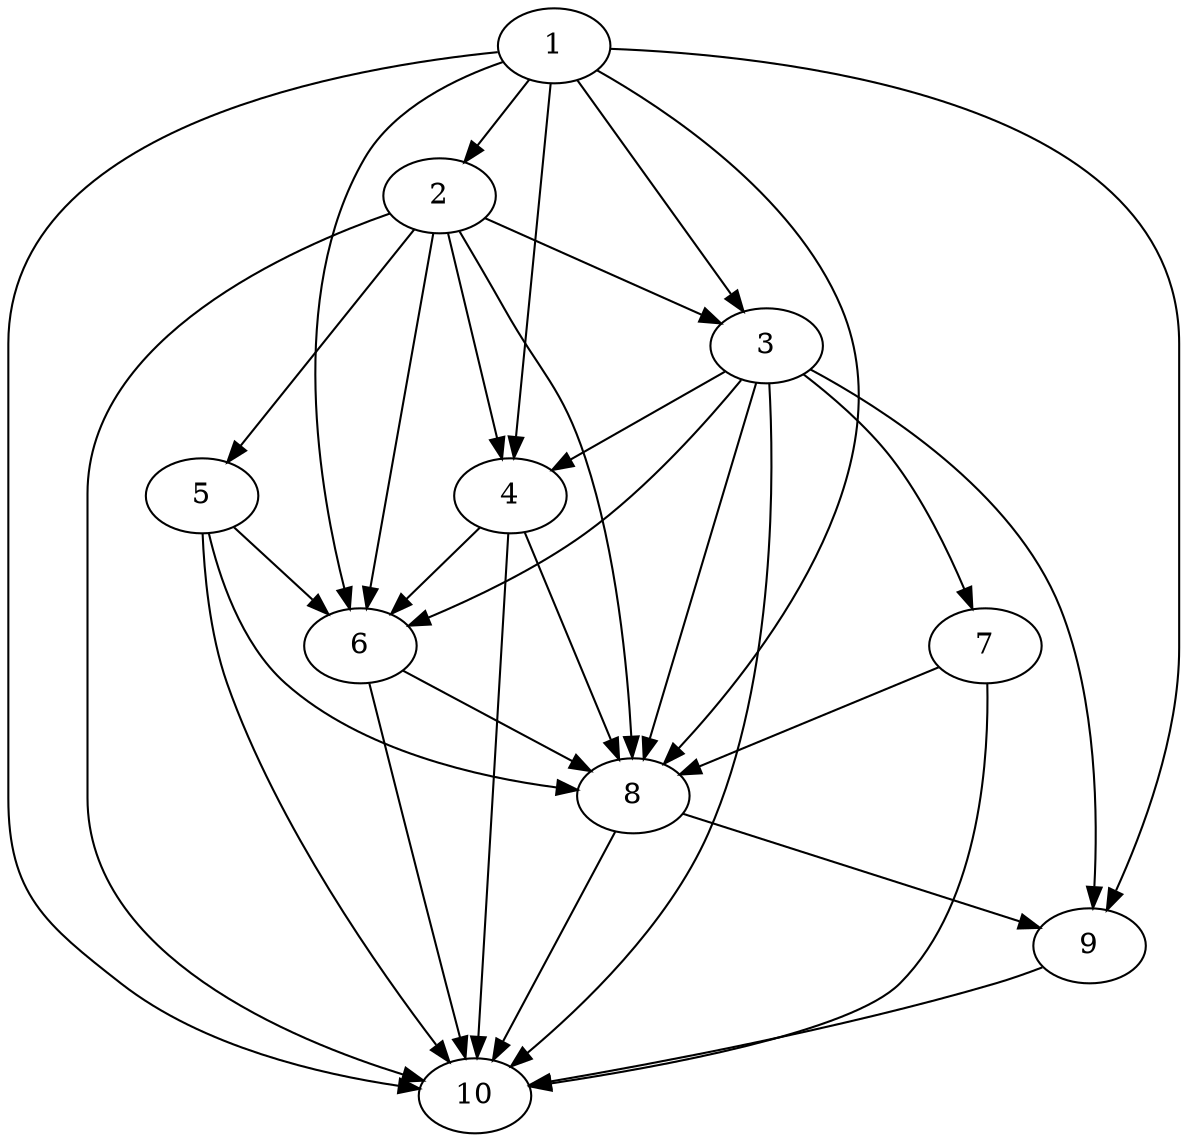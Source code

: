 digraph G{
    1 -> 2;
    1 -> 3;
    2 -> 3;
    1 -> 4;
    2 -> 4;
    3 -> 4;
    2 -> 5;
    1 -> 6;
    2 -> 6;
    3 -> 6;
    4 -> 6;
    5 -> 6;
    3 -> 7;
    1 -> 8;
    2 -> 8;
    3 -> 8;
    4 -> 8;
    5 -> 8;
    6 -> 8;
    7 -> 8;
    1 -> 9;
    3 -> 9;
    8 -> 9;
    1 -> 10;
    2 -> 10;
    3 -> 10;
    4 -> 10;
    5 -> 10;
    6 -> 10;
    7 -> 10;
    8 -> 10;
    9 -> 10;
}
